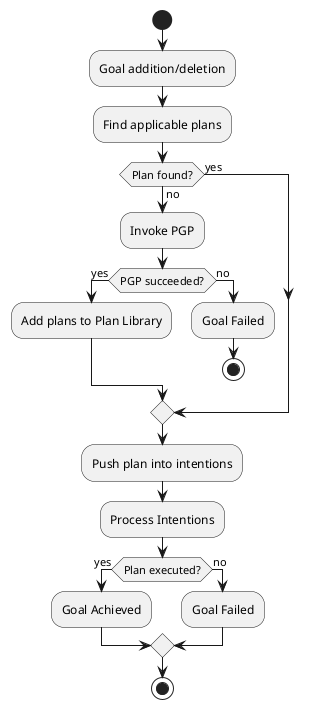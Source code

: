 @startuml
start
:Goal addition/deletion;
:Find applicable plans;

if (Plan found?) then (yes)

else (no)
  :Invoke PGP;
  if (PGP succeeded?) then (yes)
    :Add plans to Plan Library;
  else (no)
    :Goal Failed;
    stop
  endif
endif

:Push plan into intentions;
:Process Intentions;
if (Plan executed?) then (yes)
  :Goal Achieved;
else (no)
  :Goal Failed;
endif
stop
@enduml
